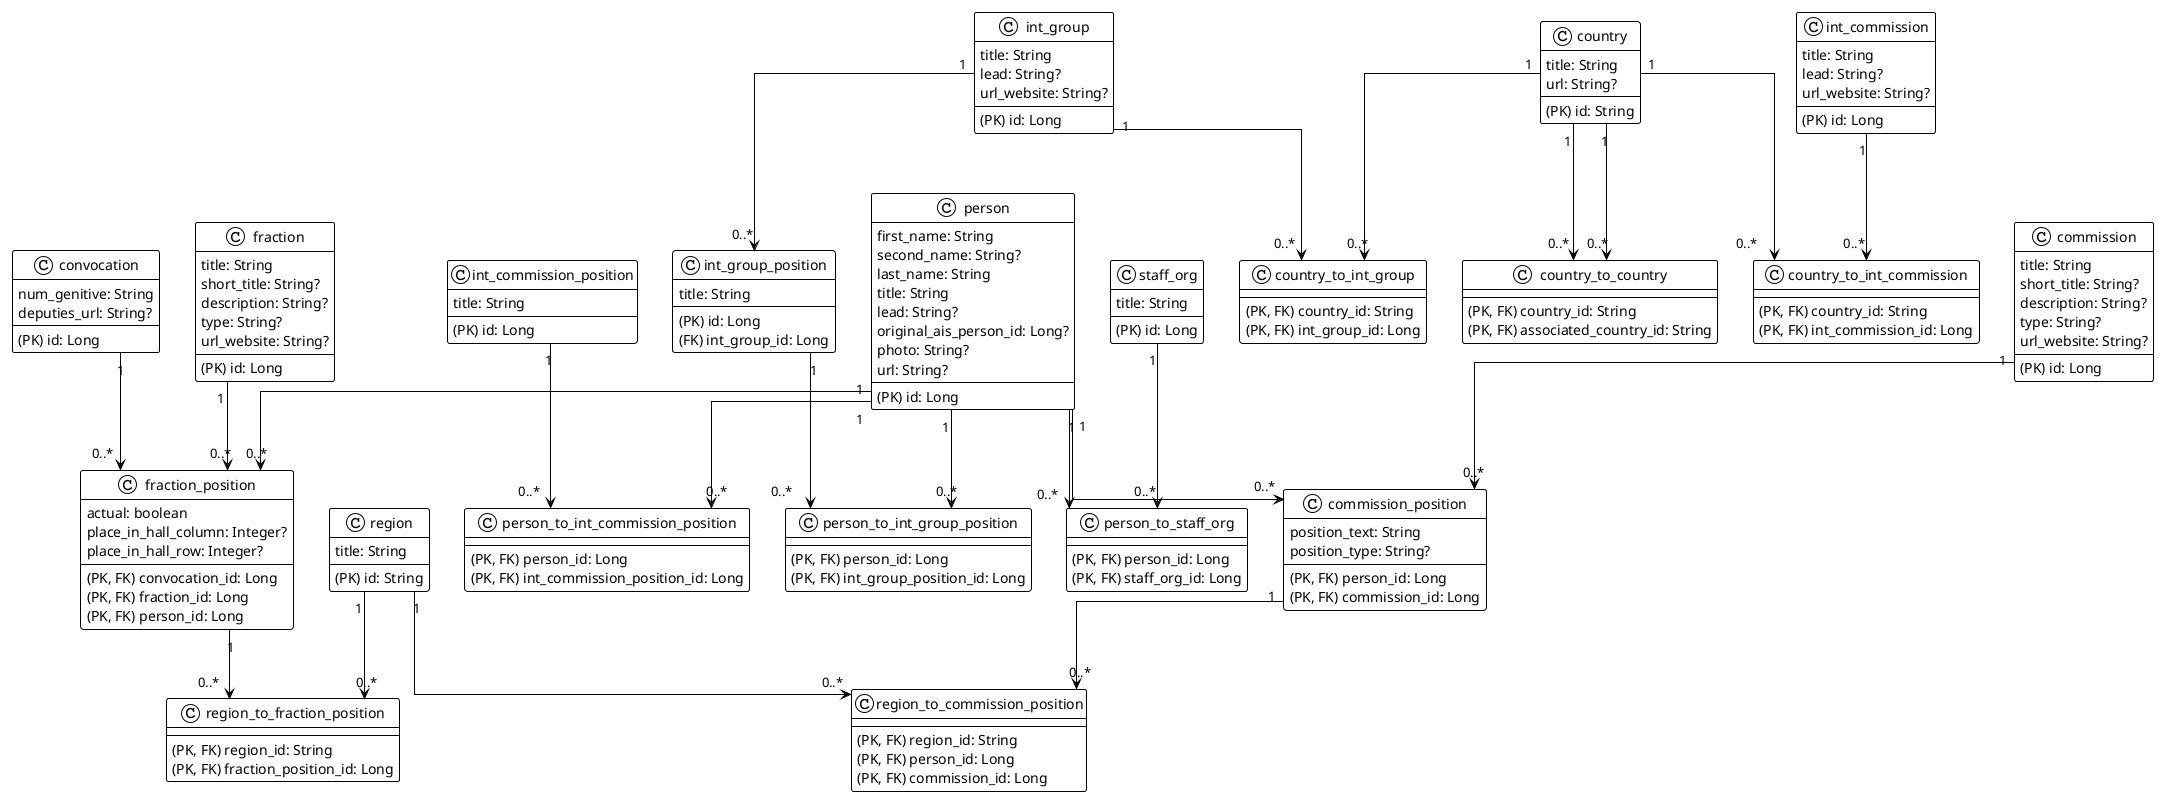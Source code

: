@startuml
!theme plain
top to bottom direction
skinparam linetype ortho

class person {
   (PK) id: Long
   first_name: String
   second_name: String?
   last_name: String
   title: String
   lead: String?
   original_ais_person_id: Long?
   photo: String?
   url: String?
}

class commission {
   (PK) id: Long
   title: String
   short_title: String?
   description: String?
   type: String?
   url_website: String?
}

class commission_position {
   (PK, FK) person_id: Long
   (PK, FK) commission_id: Long
   position_text: String
   position_type: String?
}

'main .(delete cascade). secondary
'deletePerson_deletesAssociatedCommissionPosition
person                "1" -[#000000,plain]-> "0..*"  commission_position
'deleteCommission_deletesAssociatedCommissionPosition
commission            "1" -[#000000,plain]-> "0..*"  commission_position

class region {
   (PK) id: String
   title: String
}

class region_to_commission_position {
   (PK, FK) region_id: String
   (PK, FK) person_id: Long
   (PK, FK) commission_id: Long
}

'deleteRegion_deletesAssociatedRegionToCommissionPosition
region               "1" -[#000000,plain]-> "0..*"  region_to_commission_position
'deleteCommissionPosition_deletesAssociatedRegionToCommissionPosition
commission_position  "1" -[#000000,plain]-> "0..*"  region_to_commission_position

class convocation {
   (PK) id: Long
   num_genitive: String
   deputies_url: String?
}

class fraction {
   (PK) id: Long
   title: String
   short_title: String?
   description: String?
   type: String?
   url_website: String?
}

class fraction_position {
   (PK, FK) convocation_id: Long
   (PK, FK) fraction_id: Long
   (PK, FK) person_id: Long
   actual: boolean
   place_in_hall_column: Integer?
   place_in_hall_row: Integer?
}

'deleteConvocation_deletesAssociatedFractionPosition
convocation           "1" -[#000000,plain]-> "0..*"  fraction_position
'deleteFraction_deletesAssociatedFractionPosition
fraction              "1" -[#000000,plain]-> "0..*"  fraction_position
'deletePerson_deletesAssociatedFractionPosition
person                "1" -[#000000,plain]-> "0..*"  fraction_position

class region_to_fraction_position {
    (PK, FK) region_id: String
    (PK, FK) fraction_position_id: Long
}

'deleteRegion_deletesAssociatedRegionToFractionPosition
region               "1" -[#000000,plain]-> "0..*"  region_to_fraction_position
'deleteFractionPosition_deletesAssociatedRegionToFractionPosition
fraction_position    "1" -[#000000,plain]-> "0..*"  region_to_fraction_position

class country {
   (PK) id: String
   title: String
   url: String?
}

class country_to_country {
   (PK, FK) country_id: String
   (PK, FK) associated_country_id: String
}

'deleteCountry_deletesAssociatedCountryToCountryFrom
country               "1" -[#000000,plain]-> "0..*"  country_to_country
'deleteCountry_deletesAssociatedCountryToCountryTo
country               "1" -[#000000,plain]-> "0..*"  country_to_country

class int_commission {
   (PK) id: Long
   title: String
   lead: String?
   url_website: String?
}

class country_to_int_commission {
   (PK, FK) country_id: String
   (PK, FK) int_commission_id: Long
}

'deleteCountry_deletesAssociatedCountryToIntCommission
country               "1" -[#000000,plain]-> "0..*"  country_to_int_commission
'deleteIntCommission_deletesAssociatedCountryToIntCommission
int_commission        "1" -[#000000,plain]-> "0..*"  country_to_int_commission

class int_commission_position {
   (PK) id: Long
   title: String
}
class person_to_int_commission_position {
   (PK, FK) person_id: Long
   (PK, FK) int_commission_position_id: Long
}

'deletePerson_deletesAssociatedPersonToIntCommissionPosition
person                  "1" -[#000000,plain]-> "0..*"  person_to_int_commission_position
'deleteIntCommissionPosition_deletesAssociatedPersonToIntCommissionPosition
int_commission_position "1" -[#000000,plain]-> "0..*"  person_to_int_commission_position

class int_group {
   (PK) id: Long
   title: String
   lead: String?
   url_website: String?
}

class country_to_int_group {
   (PK, FK) country_id: String
   (PK, FK) int_group_id: Long
}

'deleteCountry_deletesAssociatedCountryToIntGroup
country               "1" -[#000000,plain]-> "0..*"  country_to_int_group
'deleteIntGroup_deletesAssociatedCountryToIntGroup
int_group             "1" -[#000000,plain]-> "0..*"  country_to_int_group

class int_group_position {
   (PK) id: Long
   (FK) int_group_id: Long
   title: String
}

'deleteIntGroup_deletesAssociatedIntGroupPosition
int_group             "1" -[#000000,plain]-> "0..*"  int_group_position

class person_to_int_group_position {
   (PK, FK) person_id: Long
   (PK, FK) int_group_position_id: Long
}

'deletePerson_deletesAssociatedPersonToIntGroupPosition
person                "1" -[#000000,plain]-> "0..*"  person_to_int_group_position
'deleteIntGroupPosition_deletesAssociatedPersonToIntGroupPosition
int_group_position    "1" -[#000000,plain]-> "0..*"  person_to_int_group_position

class staff_org {
   (PK) id: Long
   title: String
}

class person_to_staff_org {
   (PK, FK) person_id: Long
   (PK, FK) staff_org_id: Long
}

'deletePerson_deletesAssociatedPersonToStaffOrg
person                "1" -[#000000,plain]-> "0..*"  person_to_staff_org
'deleteStaffOrg_deletesAssociatedPersonToStaffOrg
staff_org             "1" -[#000000,plain]-> "0..*"  person_to_staff_org

@enduml
